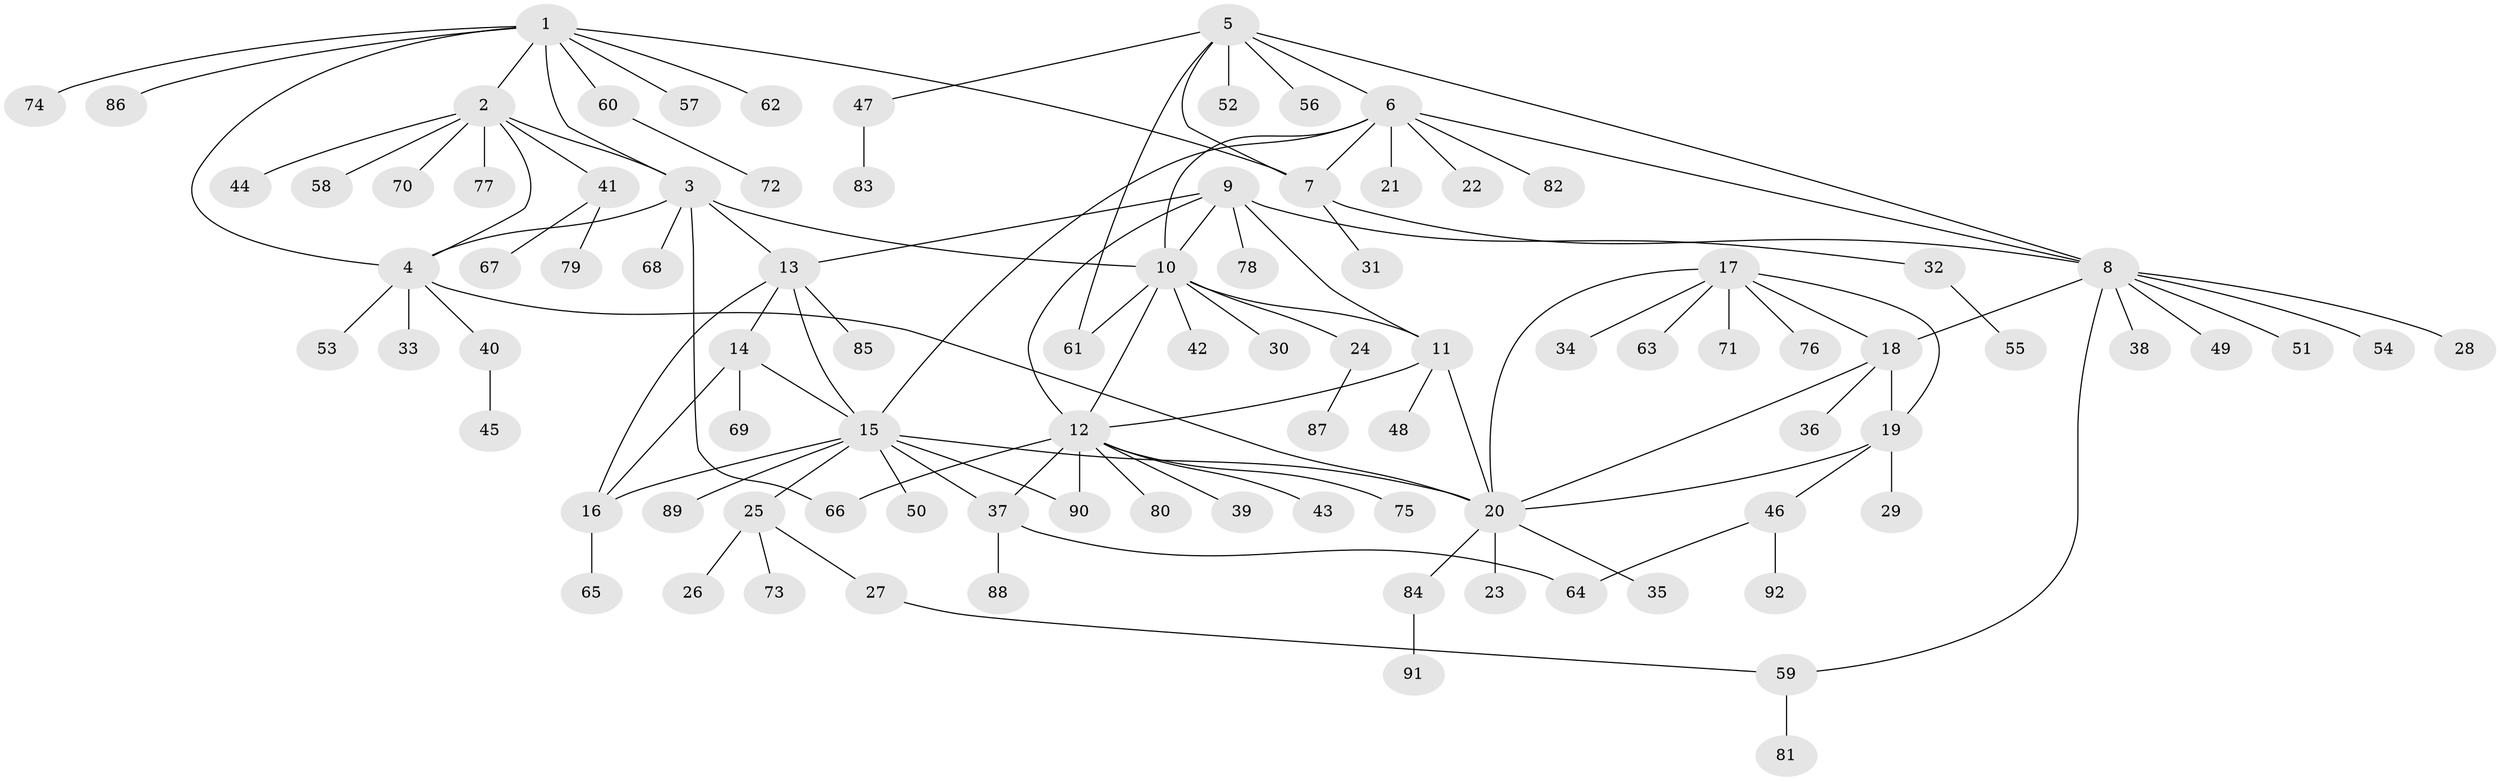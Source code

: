 // Generated by graph-tools (version 1.1) at 2025/02/03/09/25 03:02:49]
// undirected, 92 vertices, 118 edges
graph export_dot {
graph [start="1"]
  node [color=gray90,style=filled];
  1;
  2;
  3;
  4;
  5;
  6;
  7;
  8;
  9;
  10;
  11;
  12;
  13;
  14;
  15;
  16;
  17;
  18;
  19;
  20;
  21;
  22;
  23;
  24;
  25;
  26;
  27;
  28;
  29;
  30;
  31;
  32;
  33;
  34;
  35;
  36;
  37;
  38;
  39;
  40;
  41;
  42;
  43;
  44;
  45;
  46;
  47;
  48;
  49;
  50;
  51;
  52;
  53;
  54;
  55;
  56;
  57;
  58;
  59;
  60;
  61;
  62;
  63;
  64;
  65;
  66;
  67;
  68;
  69;
  70;
  71;
  72;
  73;
  74;
  75;
  76;
  77;
  78;
  79;
  80;
  81;
  82;
  83;
  84;
  85;
  86;
  87;
  88;
  89;
  90;
  91;
  92;
  1 -- 2;
  1 -- 3;
  1 -- 4;
  1 -- 7;
  1 -- 57;
  1 -- 60;
  1 -- 62;
  1 -- 74;
  1 -- 86;
  2 -- 3;
  2 -- 4;
  2 -- 41;
  2 -- 44;
  2 -- 58;
  2 -- 70;
  2 -- 77;
  3 -- 4;
  3 -- 10;
  3 -- 13;
  3 -- 66;
  3 -- 68;
  4 -- 20;
  4 -- 33;
  4 -- 40;
  4 -- 53;
  5 -- 6;
  5 -- 7;
  5 -- 8;
  5 -- 47;
  5 -- 52;
  5 -- 56;
  5 -- 61;
  6 -- 7;
  6 -- 8;
  6 -- 10;
  6 -- 15;
  6 -- 21;
  6 -- 22;
  6 -- 82;
  7 -- 8;
  7 -- 31;
  8 -- 18;
  8 -- 28;
  8 -- 38;
  8 -- 49;
  8 -- 51;
  8 -- 54;
  8 -- 59;
  9 -- 10;
  9 -- 11;
  9 -- 12;
  9 -- 13;
  9 -- 32;
  9 -- 78;
  10 -- 11;
  10 -- 12;
  10 -- 24;
  10 -- 30;
  10 -- 42;
  10 -- 61;
  11 -- 12;
  11 -- 20;
  11 -- 48;
  12 -- 37;
  12 -- 39;
  12 -- 43;
  12 -- 66;
  12 -- 75;
  12 -- 80;
  12 -- 90;
  13 -- 14;
  13 -- 15;
  13 -- 16;
  13 -- 85;
  14 -- 15;
  14 -- 16;
  14 -- 69;
  15 -- 16;
  15 -- 20;
  15 -- 25;
  15 -- 37;
  15 -- 50;
  15 -- 89;
  15 -- 90;
  16 -- 65;
  17 -- 18;
  17 -- 19;
  17 -- 20;
  17 -- 34;
  17 -- 63;
  17 -- 71;
  17 -- 76;
  18 -- 19;
  18 -- 20;
  18 -- 36;
  19 -- 20;
  19 -- 29;
  19 -- 46;
  20 -- 23;
  20 -- 35;
  20 -- 84;
  24 -- 87;
  25 -- 26;
  25 -- 27;
  25 -- 73;
  27 -- 59;
  32 -- 55;
  37 -- 64;
  37 -- 88;
  40 -- 45;
  41 -- 67;
  41 -- 79;
  46 -- 64;
  46 -- 92;
  47 -- 83;
  59 -- 81;
  60 -- 72;
  84 -- 91;
}
